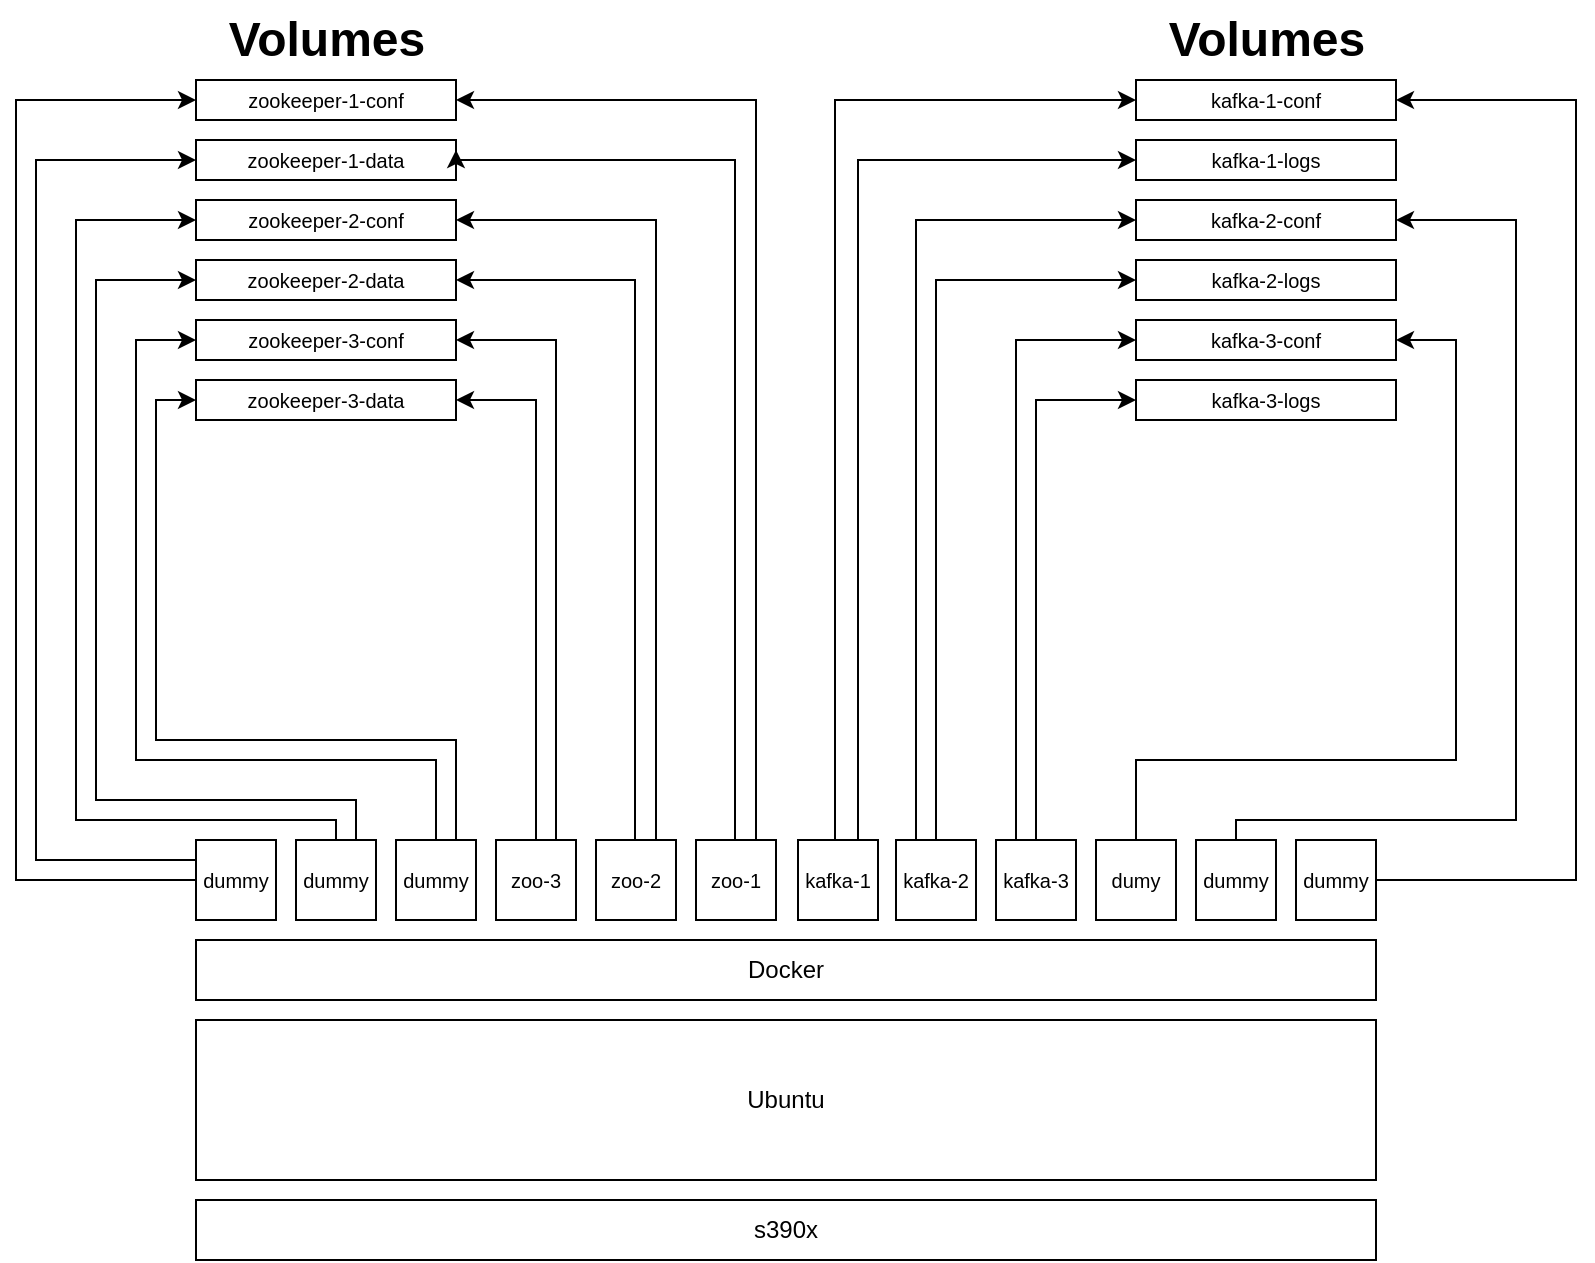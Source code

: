 <mxfile version="13.8.3" type="github">
  <diagram id="T70CwifL69ZfGFbH6EHj" name="Page-1">
    <mxGraphModel dx="2145" dy="868" grid="1" gridSize="10" guides="1" tooltips="1" connect="1" arrows="1" fold="1" page="1" pageScale="1" pageWidth="850" pageHeight="1100" math="0" shadow="0">
      <root>
        <mxCell id="0" />
        <mxCell id="1" parent="0" />
        <mxCell id="zY0vd3xaoPElQ49HkwTg-1" value="Ubuntu" style="rounded=0;whiteSpace=wrap;html=1;" vertex="1" parent="1">
          <mxGeometry x="-300" y="630" width="590" height="80" as="geometry" />
        </mxCell>
        <mxCell id="zY0vd3xaoPElQ49HkwTg-3" value="s390x" style="rounded=0;whiteSpace=wrap;html=1;" vertex="1" parent="1">
          <mxGeometry x="-300" y="720" width="590" height="30" as="geometry" />
        </mxCell>
        <mxCell id="zY0vd3xaoPElQ49HkwTg-4" value="Docker" style="rounded=0;whiteSpace=wrap;html=1;" vertex="1" parent="1">
          <mxGeometry x="-300" y="590" width="590" height="30" as="geometry" />
        </mxCell>
        <mxCell id="zY0vd3xaoPElQ49HkwTg-33" style="edgeStyle=orthogonalEdgeStyle;rounded=0;orthogonalLoop=1;jettySize=auto;html=1;exitX=0;exitY=0.5;exitDx=0;exitDy=0;fontSize=10;entryX=0;entryY=0.5;entryDx=0;entryDy=0;" edge="1" parent="1" source="zY0vd3xaoPElQ49HkwTg-5" target="zY0vd3xaoPElQ49HkwTg-26">
          <mxGeometry relative="1" as="geometry">
            <mxPoint x="-320" y="160" as="targetPoint" />
            <Array as="points">
              <mxPoint x="-390" y="560" />
              <mxPoint x="-390" y="170" />
            </Array>
          </mxGeometry>
        </mxCell>
        <mxCell id="zY0vd3xaoPElQ49HkwTg-5" value="dummy" style="rounded=0;whiteSpace=wrap;html=1;fontSize=10;" vertex="1" parent="1">
          <mxGeometry x="-300" y="540" width="40" height="40" as="geometry" />
        </mxCell>
        <mxCell id="zY0vd3xaoPElQ49HkwTg-11" value="&lt;font style=&quot;font-size: 10px&quot;&gt;dummy&lt;/font&gt;" style="rounded=0;whiteSpace=wrap;html=1;" vertex="1" parent="1">
          <mxGeometry x="-250" y="540" width="40" height="40" as="geometry" />
        </mxCell>
        <mxCell id="zY0vd3xaoPElQ49HkwTg-12" value="&lt;span style=&quot;color: rgb(0, 0, 0); font-family: helvetica; font-size: 10px; font-style: normal; font-weight: normal; letter-spacing: normal; text-align: center; text-indent: 0px; text-transform: none; word-spacing: 0px; text-decoration: none; display: inline; float: none;&quot;&gt;dummy&lt;/span&gt;" style="rounded=0;whiteSpace=wrap;html=1;labelBackgroundColor=none;" vertex="1" parent="1">
          <mxGeometry x="-200" y="540" width="40" height="40" as="geometry" />
        </mxCell>
        <mxCell id="zY0vd3xaoPElQ49HkwTg-58" style="edgeStyle=orthogonalEdgeStyle;rounded=0;orthogonalLoop=1;jettySize=auto;html=1;fontSize=10;fontColor=none;entryX=1;entryY=0.5;entryDx=0;entryDy=0;" edge="1" parent="1" source="zY0vd3xaoPElQ49HkwTg-13" target="zY0vd3xaoPElQ49HkwTg-32">
          <mxGeometry relative="1" as="geometry">
            <mxPoint x="-130" y="320" as="targetPoint" />
            <Array as="points">
              <mxPoint x="-130" y="320" />
            </Array>
          </mxGeometry>
        </mxCell>
        <mxCell id="zY0vd3xaoPElQ49HkwTg-13" value="&lt;span style=&quot;color: rgb(0, 0, 0); font-family: helvetica; font-size: 10px; font-style: normal; font-weight: normal; letter-spacing: normal; text-align: center; text-indent: 0px; text-transform: none; word-spacing: 0px; text-decoration: none; display: inline; float: none;&quot;&gt;zoo-3&lt;/span&gt;" style="rounded=0;whiteSpace=wrap;html=1;labelBackgroundColor=none;" vertex="1" parent="1">
          <mxGeometry x="-150" y="540" width="40" height="40" as="geometry" />
        </mxCell>
        <mxCell id="zY0vd3xaoPElQ49HkwTg-15" value="&lt;span style=&quot;color: rgb(0, 0, 0); font-family: helvetica; font-size: 10px; font-style: normal; font-weight: normal; letter-spacing: normal; text-align: center; text-indent: 0px; text-transform: none; word-spacing: 0px; text-decoration: none; display: inline; float: none;&quot;&gt;zoo-2&lt;/span&gt;" style="rounded=0;whiteSpace=wrap;html=1;labelBackgroundColor=none;" vertex="1" parent="1">
          <mxGeometry x="-100" y="540" width="40" height="40" as="geometry" />
        </mxCell>
        <mxCell id="zY0vd3xaoPElQ49HkwTg-16" value="zoo-1" style="rounded=0;whiteSpace=wrap;html=1;fontSize=10;labelBackgroundColor=none;" vertex="1" parent="1">
          <mxGeometry x="-50" y="540" width="40" height="40" as="geometry" />
        </mxCell>
        <mxCell id="zY0vd3xaoPElQ49HkwTg-17" value="&lt;font size=&quot;1&quot;&gt;kafka-1&lt;/font&gt;" style="rounded=0;whiteSpace=wrap;html=1;labelBackgroundColor=none;" vertex="1" parent="1">
          <mxGeometry x="1" y="540" width="40" height="40" as="geometry" />
        </mxCell>
        <mxCell id="zY0vd3xaoPElQ49HkwTg-18" value="&lt;font face=&quot;helvetica&quot; size=&quot;1&quot;&gt;kafka-2&lt;/font&gt;" style="rounded=0;whiteSpace=wrap;html=1;labelBackgroundColor=none;" vertex="1" parent="1">
          <mxGeometry x="50" y="540" width="40" height="40" as="geometry" />
        </mxCell>
        <mxCell id="zY0vd3xaoPElQ49HkwTg-19" value="&lt;span style=&quot;color: rgb(0, 0, 0); font-family: helvetica; font-size: 10px; font-style: normal; font-weight: normal; letter-spacing: normal; text-align: center; text-indent: 0px; text-transform: none; word-spacing: 0px; text-decoration: none; display: inline; float: none;&quot;&gt;kafka-3&lt;br&gt;&lt;/span&gt;" style="rounded=0;whiteSpace=wrap;html=1;labelBackgroundColor=none;" vertex="1" parent="1">
          <mxGeometry x="100" y="540" width="40" height="40" as="geometry" />
        </mxCell>
        <mxCell id="zY0vd3xaoPElQ49HkwTg-20" value="&lt;font style=&quot;font-size: 10px&quot;&gt;dumy&lt;/font&gt;" style="rounded=0;whiteSpace=wrap;html=1;labelBackgroundColor=none;" vertex="1" parent="1">
          <mxGeometry x="150" y="540" width="40" height="40" as="geometry" />
        </mxCell>
        <mxCell id="zY0vd3xaoPElQ49HkwTg-23" value="&lt;font style=&quot;font-size: 10px&quot;&gt;dummy&lt;/font&gt;" style="rounded=0;whiteSpace=wrap;html=1;labelBackgroundColor=none;" vertex="1" parent="1">
          <mxGeometry x="200" y="540" width="40" height="40" as="geometry" />
        </mxCell>
        <mxCell id="zY0vd3xaoPElQ49HkwTg-24" value="&lt;font size=&quot;1&quot;&gt;dummy&lt;/font&gt;" style="rounded=0;whiteSpace=wrap;html=1;labelBackgroundColor=none;" vertex="1" parent="1">
          <mxGeometry x="250" y="540" width="40" height="40" as="geometry" />
        </mxCell>
        <mxCell id="zY0vd3xaoPElQ49HkwTg-26" value="zookeeper-1-conf" style="rounded=0;whiteSpace=wrap;html=1;fontSize=10;" vertex="1" parent="1">
          <mxGeometry x="-300" y="160" width="130" height="20" as="geometry" />
        </mxCell>
        <mxCell id="zY0vd3xaoPElQ49HkwTg-28" value="&lt;span style=&quot;color: rgb(0, 0, 0); font-family: helvetica; font-size: 10px; font-style: normal; font-weight: normal; letter-spacing: normal; text-align: center; text-indent: 0px; text-transform: none; word-spacing: 0px; text-decoration: none; display: inline; float: none;&quot;&gt;zookeeper-1-data&lt;/span&gt;" style="rounded=0;whiteSpace=wrap;html=1;fontSize=10;labelBackgroundColor=none;" vertex="1" parent="1">
          <mxGeometry x="-300" y="190" width="130" height="20" as="geometry" />
        </mxCell>
        <mxCell id="zY0vd3xaoPElQ49HkwTg-29" value="&lt;span style=&quot;color: rgb(0, 0, 0); font-family: helvetica; font-size: 10px; font-style: normal; font-weight: normal; letter-spacing: normal; text-align: center; text-indent: 0px; text-transform: none; word-spacing: 0px; text-decoration: none; display: inline; float: none;&quot;&gt;zookeeper-2-conf&lt;/span&gt;" style="rounded=0;whiteSpace=wrap;html=1;fontSize=10;labelBackgroundColor=none;" vertex="1" parent="1">
          <mxGeometry x="-300" y="220" width="130" height="20" as="geometry" />
        </mxCell>
        <mxCell id="zY0vd3xaoPElQ49HkwTg-30" value="&lt;span style=&quot;color: rgb(0, 0, 0); font-family: helvetica; font-size: 10px; font-style: normal; font-weight: normal; letter-spacing: normal; text-align: center; text-indent: 0px; text-transform: none; word-spacing: 0px; text-decoration: none; display: inline; float: none;&quot;&gt;zookeeper-2-data&lt;/span&gt;" style="rounded=0;whiteSpace=wrap;html=1;fontSize=10;labelBackgroundColor=none;" vertex="1" parent="1">
          <mxGeometry x="-300" y="250" width="130" height="20" as="geometry" />
        </mxCell>
        <mxCell id="zY0vd3xaoPElQ49HkwTg-31" value="&lt;span style=&quot;color: rgb(0, 0, 0); font-family: helvetica; font-size: 10px; font-style: normal; font-weight: normal; letter-spacing: normal; text-align: center; text-indent: 0px; text-transform: none; word-spacing: 0px; text-decoration: none; display: inline; float: none;&quot;&gt;zookeeper-3-conf&lt;/span&gt;" style="rounded=0;whiteSpace=wrap;html=1;fontSize=10;labelBackgroundColor=none;" vertex="1" parent="1">
          <mxGeometry x="-300" y="280" width="130" height="20" as="geometry" />
        </mxCell>
        <mxCell id="zY0vd3xaoPElQ49HkwTg-32" value="&lt;span style=&quot;color: rgb(0, 0, 0); font-family: helvetica; font-size: 10px; font-style: normal; font-weight: normal; letter-spacing: normal; text-align: center; text-indent: 0px; text-transform: none; word-spacing: 0px; text-decoration: none; display: inline; float: none;&quot;&gt;zookeeper-3-data&lt;/span&gt;" style="rounded=0;whiteSpace=wrap;html=1;fontSize=10;labelBackgroundColor=none;" vertex="1" parent="1">
          <mxGeometry x="-300" y="310" width="130" height="20" as="geometry" />
        </mxCell>
        <mxCell id="zY0vd3xaoPElQ49HkwTg-51" style="edgeStyle=orthogonalEdgeStyle;rounded=0;orthogonalLoop=1;jettySize=auto;html=1;fontSize=10;entryX=0;entryY=0.5;entryDx=0;entryDy=0;" edge="1" parent="1" target="zY0vd3xaoPElQ49HkwTg-28">
          <mxGeometry relative="1" as="geometry">
            <mxPoint x="-290" y="160" as="targetPoint" />
            <mxPoint x="-300" y="550" as="sourcePoint" />
            <Array as="points">
              <mxPoint x="-380" y="550" />
              <mxPoint x="-380" y="200" />
            </Array>
          </mxGeometry>
        </mxCell>
        <mxCell id="zY0vd3xaoPElQ49HkwTg-52" style="edgeStyle=orthogonalEdgeStyle;rounded=0;orthogonalLoop=1;jettySize=auto;html=1;fontSize=10;entryX=0;entryY=0.5;entryDx=0;entryDy=0;exitX=0.5;exitY=0;exitDx=0;exitDy=0;" edge="1" parent="1" source="zY0vd3xaoPElQ49HkwTg-11" target="zY0vd3xaoPElQ49HkwTg-29">
          <mxGeometry relative="1" as="geometry">
            <mxPoint x="-290" y="180" as="targetPoint" />
            <mxPoint x="-230" y="530" as="sourcePoint" />
            <Array as="points">
              <mxPoint x="-230" y="530" />
              <mxPoint x="-360" y="530" />
              <mxPoint x="-360" y="230" />
            </Array>
          </mxGeometry>
        </mxCell>
        <mxCell id="zY0vd3xaoPElQ49HkwTg-54" style="edgeStyle=orthogonalEdgeStyle;rounded=0;orthogonalLoop=1;jettySize=auto;html=1;fontSize=10;" edge="1" parent="1">
          <mxGeometry relative="1" as="geometry">
            <mxPoint x="-300" y="260" as="targetPoint" />
            <mxPoint x="-227" y="540" as="sourcePoint" />
            <Array as="points">
              <mxPoint x="-220" y="540" />
              <mxPoint x="-220" y="520" />
              <mxPoint x="-350" y="520" />
              <mxPoint x="-350" y="260" />
            </Array>
          </mxGeometry>
        </mxCell>
        <mxCell id="zY0vd3xaoPElQ49HkwTg-55" style="edgeStyle=orthogonalEdgeStyle;rounded=0;orthogonalLoop=1;jettySize=auto;html=1;fontSize=10;" edge="1" parent="1">
          <mxGeometry relative="1" as="geometry">
            <mxPoint x="-300" y="290" as="targetPoint" />
            <mxPoint x="-180" y="540" as="sourcePoint" />
            <Array as="points">
              <mxPoint x="-180" y="500" />
              <mxPoint x="-330" y="500" />
              <mxPoint x="-330" y="290" />
            </Array>
          </mxGeometry>
        </mxCell>
        <mxCell id="zY0vd3xaoPElQ49HkwTg-56" style="edgeStyle=orthogonalEdgeStyle;rounded=0;orthogonalLoop=1;jettySize=auto;html=1;fontSize=10;" edge="1" parent="1">
          <mxGeometry relative="1" as="geometry">
            <mxPoint x="-300" y="320" as="targetPoint" />
            <mxPoint x="-170" y="540" as="sourcePoint" />
            <Array as="points">
              <mxPoint x="-170" y="490" />
              <mxPoint x="-320" y="490" />
              <mxPoint x="-320" y="320" />
            </Array>
          </mxGeometry>
        </mxCell>
        <mxCell id="zY0vd3xaoPElQ49HkwTg-59" style="edgeStyle=orthogonalEdgeStyle;rounded=0;orthogonalLoop=1;jettySize=auto;html=1;fontSize=10;fontColor=none;entryX=1;entryY=0.5;entryDx=0;entryDy=0;" edge="1" parent="1" target="zY0vd3xaoPElQ49HkwTg-30">
          <mxGeometry relative="1" as="geometry">
            <mxPoint x="-80" y="260" as="targetPoint" />
            <mxPoint x="-80.5" y="540" as="sourcePoint" />
            <Array as="points">
              <mxPoint x="-80" y="260" />
            </Array>
          </mxGeometry>
        </mxCell>
        <mxCell id="zY0vd3xaoPElQ49HkwTg-60" style="edgeStyle=orthogonalEdgeStyle;rounded=0;orthogonalLoop=1;jettySize=auto;html=1;fontSize=10;fontColor=none;entryX=1;entryY=0.5;entryDx=0;entryDy=0;" edge="1" parent="1" target="zY0vd3xaoPElQ49HkwTg-31">
          <mxGeometry relative="1" as="geometry">
            <mxPoint x="-120" y="290" as="targetPoint" />
            <mxPoint x="-120" y="540" as="sourcePoint" />
            <Array as="points">
              <mxPoint x="-120" y="290" />
            </Array>
          </mxGeometry>
        </mxCell>
        <mxCell id="zY0vd3xaoPElQ49HkwTg-61" style="edgeStyle=orthogonalEdgeStyle;rounded=0;orthogonalLoop=1;jettySize=auto;html=1;fontSize=10;fontColor=none;" edge="1" parent="1">
          <mxGeometry relative="1" as="geometry">
            <mxPoint x="-170" y="170" as="targetPoint" />
            <mxPoint x="-20" y="540" as="sourcePoint" />
            <Array as="points">
              <mxPoint x="-20" y="170" />
              <mxPoint x="-170" y="170" />
            </Array>
          </mxGeometry>
        </mxCell>
        <mxCell id="zY0vd3xaoPElQ49HkwTg-62" style="edgeStyle=orthogonalEdgeStyle;rounded=0;orthogonalLoop=1;jettySize=auto;html=1;fontSize=10;fontColor=none;entryX=1;entryY=0.25;entryDx=0;entryDy=0;" edge="1" parent="1" target="zY0vd3xaoPElQ49HkwTg-28">
          <mxGeometry relative="1" as="geometry">
            <mxPoint x="-30" y="190" as="targetPoint" />
            <mxPoint x="-30.5" y="540" as="sourcePoint" />
            <Array as="points">
              <mxPoint x="-30" y="200" />
            </Array>
          </mxGeometry>
        </mxCell>
        <mxCell id="zY0vd3xaoPElQ49HkwTg-63" style="edgeStyle=orthogonalEdgeStyle;rounded=0;orthogonalLoop=1;jettySize=auto;html=1;fontSize=10;fontColor=none;entryX=1;entryY=0.5;entryDx=0;entryDy=0;" edge="1" parent="1" target="zY0vd3xaoPElQ49HkwTg-29">
          <mxGeometry relative="1" as="geometry">
            <mxPoint x="-70" y="230" as="targetPoint" />
            <mxPoint x="-70" y="540" as="sourcePoint" />
            <Array as="points">
              <mxPoint x="-70" y="230" />
            </Array>
          </mxGeometry>
        </mxCell>
        <mxCell id="zY0vd3xaoPElQ49HkwTg-69" value="Volumes" style="text;strokeColor=none;fillColor=none;html=1;fontSize=24;fontStyle=1;verticalAlign=middle;align=center;" vertex="1" parent="1">
          <mxGeometry x="-285" y="120" width="100" height="40" as="geometry" />
        </mxCell>
        <mxCell id="zY0vd3xaoPElQ49HkwTg-70" value="kafka-1-conf" style="rounded=0;whiteSpace=wrap;html=1;fontSize=10;" vertex="1" parent="1">
          <mxGeometry x="170" y="160" width="130" height="20" as="geometry" />
        </mxCell>
        <mxCell id="zY0vd3xaoPElQ49HkwTg-71" value="&lt;span style=&quot;color: rgb(0 , 0 , 0) ; font-family: &amp;#34;helvetica&amp;#34; ; font-size: 10px ; font-style: normal ; font-weight: normal ; letter-spacing: normal ; text-align: center ; text-indent: 0px ; text-transform: none ; word-spacing: 0px ; text-decoration: none ; display: inline ; float: none&quot;&gt;kafka-1-logs&lt;/span&gt;" style="rounded=0;whiteSpace=wrap;html=1;fontSize=10;labelBackgroundColor=none;" vertex="1" parent="1">
          <mxGeometry x="170" y="190" width="130" height="20" as="geometry" />
        </mxCell>
        <mxCell id="zY0vd3xaoPElQ49HkwTg-72" value="&lt;span style=&quot;color: rgb(0, 0, 0); font-family: helvetica; font-size: 10px; font-style: normal; font-weight: normal; letter-spacing: normal; text-align: center; text-indent: 0px; text-transform: none; word-spacing: 0px; text-decoration: none; display: inline; float: none;&quot;&gt;kafka-2-conf&lt;/span&gt;" style="rounded=0;whiteSpace=wrap;html=1;fontSize=10;labelBackgroundColor=none;" vertex="1" parent="1">
          <mxGeometry x="170" y="220" width="130" height="20" as="geometry" />
        </mxCell>
        <mxCell id="zY0vd3xaoPElQ49HkwTg-73" value="&lt;span style=&quot;color: rgb(0 , 0 , 0) ; font-family: &amp;#34;helvetica&amp;#34; ; font-size: 10px ; font-style: normal ; font-weight: normal ; letter-spacing: normal ; text-align: center ; text-indent: 0px ; text-transform: none ; word-spacing: 0px ; text-decoration: none ; display: inline ; float: none&quot;&gt;kafka-2-logs&lt;/span&gt;" style="rounded=0;whiteSpace=wrap;html=1;fontSize=10;labelBackgroundColor=none;" vertex="1" parent="1">
          <mxGeometry x="170" y="250" width="130" height="20" as="geometry" />
        </mxCell>
        <mxCell id="zY0vd3xaoPElQ49HkwTg-74" value="&lt;span style=&quot;color: rgb(0, 0, 0); font-family: helvetica; font-size: 10px; font-style: normal; font-weight: normal; letter-spacing: normal; text-align: center; text-indent: 0px; text-transform: none; word-spacing: 0px; text-decoration: none; display: inline; float: none;&quot;&gt;kafka-3-conf&lt;/span&gt;" style="rounded=0;whiteSpace=wrap;html=1;fontSize=10;labelBackgroundColor=none;" vertex="1" parent="1">
          <mxGeometry x="170" y="280" width="130" height="20" as="geometry" />
        </mxCell>
        <mxCell id="zY0vd3xaoPElQ49HkwTg-75" value="&lt;span style=&quot;font-family: &amp;#34;helvetica&amp;#34;&quot;&gt;kafka-3-logs&lt;/span&gt;" style="rounded=0;whiteSpace=wrap;html=1;fontSize=10;" vertex="1" parent="1">
          <mxGeometry x="170" y="310" width="130" height="20" as="geometry" />
        </mxCell>
        <mxCell id="zY0vd3xaoPElQ49HkwTg-76" value="Volumes" style="text;strokeColor=none;fillColor=none;html=1;fontSize=24;fontStyle=1;verticalAlign=middle;align=center;" vertex="1" parent="1">
          <mxGeometry x="185" y="120" width="100" height="40" as="geometry" />
        </mxCell>
        <mxCell id="zY0vd3xaoPElQ49HkwTg-77" style="edgeStyle=orthogonalEdgeStyle;rounded=0;orthogonalLoop=1;jettySize=auto;html=1;exitX=1;exitY=0.5;exitDx=0;exitDy=0;fontSize=10;" edge="1" parent="1" source="zY0vd3xaoPElQ49HkwTg-24">
          <mxGeometry relative="1" as="geometry">
            <mxPoint x="300" y="170" as="targetPoint" />
            <mxPoint x="150" y="560" as="sourcePoint" />
            <Array as="points">
              <mxPoint x="390" y="560" />
              <mxPoint x="390" y="170" />
              <mxPoint x="300" y="170" />
            </Array>
          </mxGeometry>
        </mxCell>
        <mxCell id="zY0vd3xaoPElQ49HkwTg-79" style="edgeStyle=orthogonalEdgeStyle;rounded=0;orthogonalLoop=1;jettySize=auto;html=1;fontSize=10;exitX=0.5;exitY=0;exitDx=0;exitDy=0;entryX=1;entryY=0.5;entryDx=0;entryDy=0;" edge="1" parent="1" target="zY0vd3xaoPElQ49HkwTg-72">
          <mxGeometry relative="1" as="geometry">
            <mxPoint x="170" y="240" as="targetPoint" />
            <mxPoint x="220" y="540" as="sourcePoint" />
            <Array as="points">
              <mxPoint x="220" y="530" />
              <mxPoint x="360" y="530" />
              <mxPoint x="360" y="230" />
            </Array>
          </mxGeometry>
        </mxCell>
        <mxCell id="zY0vd3xaoPElQ49HkwTg-81" style="edgeStyle=orthogonalEdgeStyle;rounded=0;orthogonalLoop=1;jettySize=auto;html=1;fontSize=10;entryX=1;entryY=0.5;entryDx=0;entryDy=0;" edge="1" parent="1" target="zY0vd3xaoPElQ49HkwTg-74">
          <mxGeometry relative="1" as="geometry">
            <mxPoint x="150" y="290" as="targetPoint" />
            <mxPoint x="180" y="540" as="sourcePoint" />
            <Array as="points">
              <mxPoint x="170" y="540" />
              <mxPoint x="170" y="500" />
              <mxPoint x="330" y="500" />
              <mxPoint x="330" y="290" />
            </Array>
          </mxGeometry>
        </mxCell>
        <mxCell id="zY0vd3xaoPElQ49HkwTg-86" style="edgeStyle=orthogonalEdgeStyle;rounded=0;orthogonalLoop=1;jettySize=auto;html=1;fontSize=10;fontColor=none;exitX=0.75;exitY=0;exitDx=0;exitDy=0;" edge="1" parent="1" source="zY0vd3xaoPElQ49HkwTg-17">
          <mxGeometry relative="1" as="geometry">
            <mxPoint x="170" y="200" as="targetPoint" />
            <mxPoint x="30" y="530" as="sourcePoint" />
            <Array as="points">
              <mxPoint x="31" y="200" />
            </Array>
          </mxGeometry>
        </mxCell>
        <mxCell id="zY0vd3xaoPElQ49HkwTg-87" style="edgeStyle=orthogonalEdgeStyle;rounded=0;orthogonalLoop=1;jettySize=auto;html=1;fontSize=10;fontColor=none;entryX=0;entryY=0.5;entryDx=0;entryDy=0;" edge="1" parent="1" target="zY0vd3xaoPElQ49HkwTg-70">
          <mxGeometry relative="1" as="geometry">
            <mxPoint x="160" y="200" as="targetPoint" />
            <mxPoint x="19.5" y="540" as="sourcePoint" />
            <Array as="points">
              <mxPoint x="20" y="170" />
            </Array>
          </mxGeometry>
        </mxCell>
        <mxCell id="zY0vd3xaoPElQ49HkwTg-88" style="edgeStyle=orthogonalEdgeStyle;rounded=0;orthogonalLoop=1;jettySize=auto;html=1;fontSize=10;fontColor=none;entryX=0;entryY=0.5;entryDx=0;entryDy=0;exitX=0.25;exitY=0;exitDx=0;exitDy=0;" edge="1" parent="1" source="zY0vd3xaoPElQ49HkwTg-18" target="zY0vd3xaoPElQ49HkwTg-72">
          <mxGeometry relative="1" as="geometry">
            <mxPoint x="180" y="210" as="targetPoint" />
            <mxPoint x="60" y="530" as="sourcePoint" />
            <Array as="points">
              <mxPoint x="60" y="230" />
            </Array>
          </mxGeometry>
        </mxCell>
        <mxCell id="zY0vd3xaoPElQ49HkwTg-90" style="edgeStyle=orthogonalEdgeStyle;rounded=0;orthogonalLoop=1;jettySize=auto;html=1;fontSize=10;fontColor=none;" edge="1" parent="1">
          <mxGeometry relative="1" as="geometry">
            <mxPoint x="170" y="260" as="targetPoint" />
            <mxPoint x="70" y="540" as="sourcePoint" />
            <Array as="points">
              <mxPoint x="70" y="260" />
            </Array>
          </mxGeometry>
        </mxCell>
        <mxCell id="zY0vd3xaoPElQ49HkwTg-91" style="edgeStyle=orthogonalEdgeStyle;rounded=0;orthogonalLoop=1;jettySize=auto;html=1;fontSize=10;fontColor=none;entryX=0;entryY=0.5;entryDx=0;entryDy=0;exitX=0;exitY=0;exitDx=0;exitDy=0;" edge="1" parent="1" source="zY0vd3xaoPElQ49HkwTg-19">
          <mxGeometry relative="1" as="geometry">
            <mxPoint x="170" y="290" as="targetPoint" />
            <mxPoint x="105" y="530" as="sourcePoint" />
            <Array as="points">
              <mxPoint x="110" y="540" />
              <mxPoint x="110" y="290" />
            </Array>
          </mxGeometry>
        </mxCell>
        <mxCell id="zY0vd3xaoPElQ49HkwTg-92" style="edgeStyle=orthogonalEdgeStyle;rounded=0;orthogonalLoop=1;jettySize=auto;html=1;fontSize=10;fontColor=none;entryX=0;entryY=0.5;entryDx=0;entryDy=0;" edge="1" parent="1">
          <mxGeometry relative="1" as="geometry">
            <mxPoint x="170" y="320" as="targetPoint" />
            <mxPoint x="120" y="540" as="sourcePoint" />
            <Array as="points">
              <mxPoint x="120" y="320" />
            </Array>
          </mxGeometry>
        </mxCell>
      </root>
    </mxGraphModel>
  </diagram>
</mxfile>
